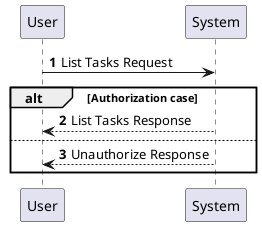 @startuml
'https://plantuml.com/sequence-diagram

autonumber

User -> System: List Tasks Request

alt Authorization case

System --> User: List Tasks Response

else

System --> User: Unauthorize Response
end



@enduml